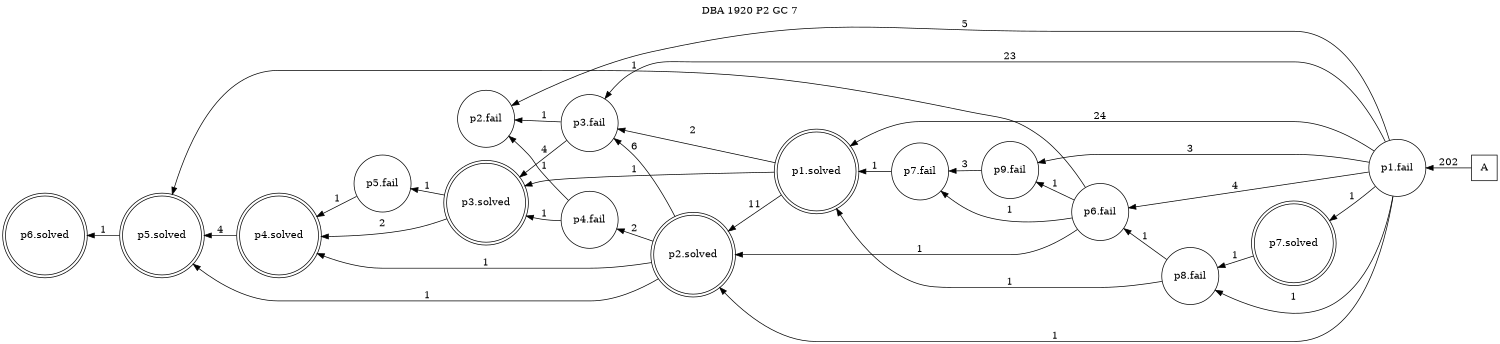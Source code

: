 digraph DBA_1920_P2_GC_7_LOW {
labelloc="tl"
label= " DBA 1920 P2 GC 7 "
rankdir="RL";
graph [ size=" 10 , 10 !"]

"A" [shape="square" label="A"]
"p1.fail" [shape="circle" label="p1.fail"]
"p9.fail" [shape="circle" label="p9.fail"]
"p2.fail" [shape="circle" label="p2.fail"]
"p3.fail" [shape="circle" label="p3.fail"]
"p1.solved" [shape="doublecircle" label="p1.solved"]
"p2.solved" [shape="doublecircle" label="p2.solved"]
"p3.solved" [shape="doublecircle" label="p3.solved"]
"p4.solved" [shape="doublecircle" label="p4.solved"]
"p5.solved" [shape="doublecircle" label="p5.solved"]
"p7.solved" [shape="doublecircle" label="p7.solved"]
"p8.fail" [shape="circle" label="p8.fail"]
"p6.fail" [shape="circle" label="p6.fail"]
"p7.fail" [shape="circle" label="p7.fail"]
"p4.fail" [shape="circle" label="p4.fail"]
"p5.fail" [shape="circle" label="p5.fail"]
"p6.solved" [shape="doublecircle" label="p6.solved"]
"A" -> "p1.fail" [ label=202]
"p1.fail" -> "p9.fail" [ label=3]
"p1.fail" -> "p2.fail" [ label=5]
"p1.fail" -> "p3.fail" [ label=23]
"p1.fail" -> "p1.solved" [ label=24]
"p1.fail" -> "p2.solved" [ label=1]
"p1.fail" -> "p7.solved" [ label=1]
"p1.fail" -> "p8.fail" [ label=1]
"p1.fail" -> "p6.fail" [ label=4]
"p9.fail" -> "p7.fail" [ label=3]
"p3.fail" -> "p2.fail" [ label=1]
"p3.fail" -> "p3.solved" [ label=4]
"p1.solved" -> "p3.fail" [ label=2]
"p1.solved" -> "p2.solved" [ label=11]
"p1.solved" -> "p3.solved" [ label=1]
"p2.solved" -> "p3.fail" [ label=6]
"p2.solved" -> "p4.solved" [ label=1]
"p2.solved" -> "p5.solved" [ label=1]
"p2.solved" -> "p4.fail" [ label=2]
"p3.solved" -> "p4.solved" [ label=2]
"p3.solved" -> "p5.fail" [ label=1]
"p4.solved" -> "p5.solved" [ label=4]
"p5.solved" -> "p6.solved" [ label=1]
"p7.solved" -> "p8.fail" [ label=1]
"p8.fail" -> "p1.solved" [ label=1]
"p8.fail" -> "p6.fail" [ label=1]
"p6.fail" -> "p9.fail" [ label=1]
"p6.fail" -> "p2.solved" [ label=1]
"p6.fail" -> "p5.solved" [ label=1]
"p6.fail" -> "p7.fail" [ label=1]
"p7.fail" -> "p1.solved" [ label=1]
"p4.fail" -> "p2.fail" [ label=1]
"p4.fail" -> "p3.solved" [ label=1]
"p5.fail" -> "p4.solved" [ label=1]
}
